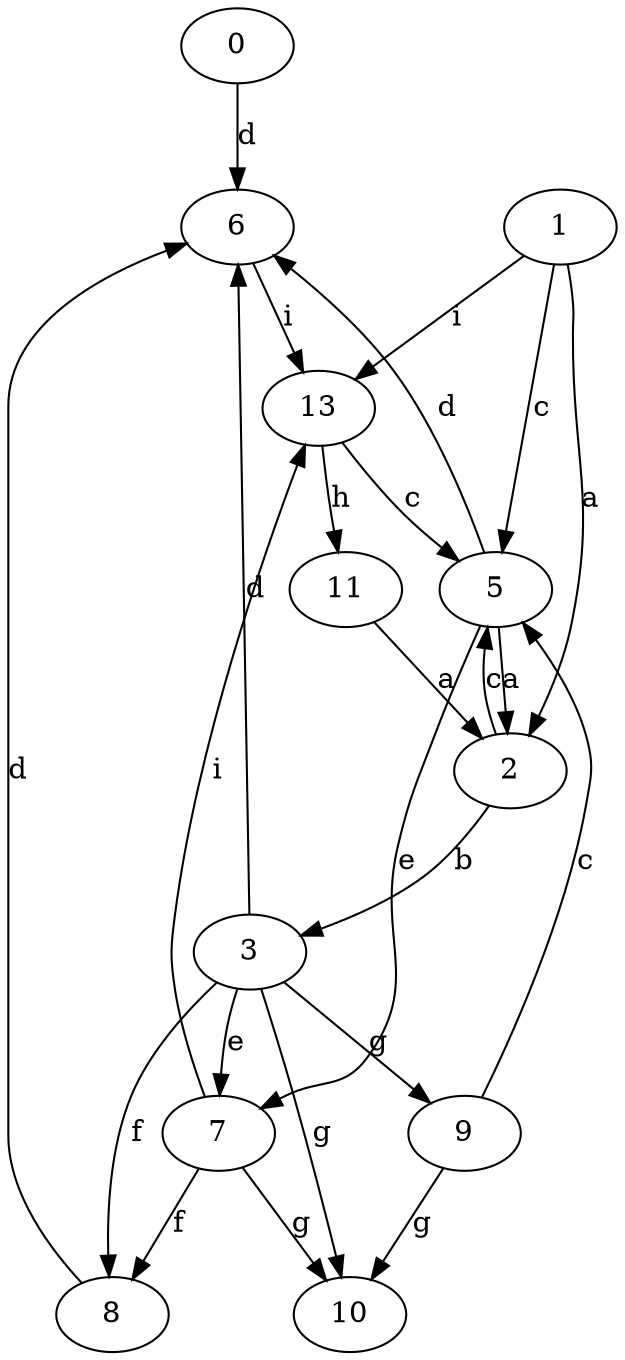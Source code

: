 strict digraph  {
0;
1;
2;
3;
5;
6;
7;
8;
9;
10;
11;
13;
0 -> 6  [label=d];
1 -> 2  [label=a];
1 -> 5  [label=c];
1 -> 13  [label=i];
2 -> 3  [label=b];
2 -> 5  [label=c];
3 -> 6  [label=d];
3 -> 7  [label=e];
3 -> 8  [label=f];
3 -> 9  [label=g];
3 -> 10  [label=g];
5 -> 2  [label=a];
5 -> 6  [label=d];
5 -> 7  [label=e];
6 -> 13  [label=i];
7 -> 8  [label=f];
7 -> 10  [label=g];
7 -> 13  [label=i];
8 -> 6  [label=d];
9 -> 5  [label=c];
9 -> 10  [label=g];
11 -> 2  [label=a];
13 -> 5  [label=c];
13 -> 11  [label=h];
}
